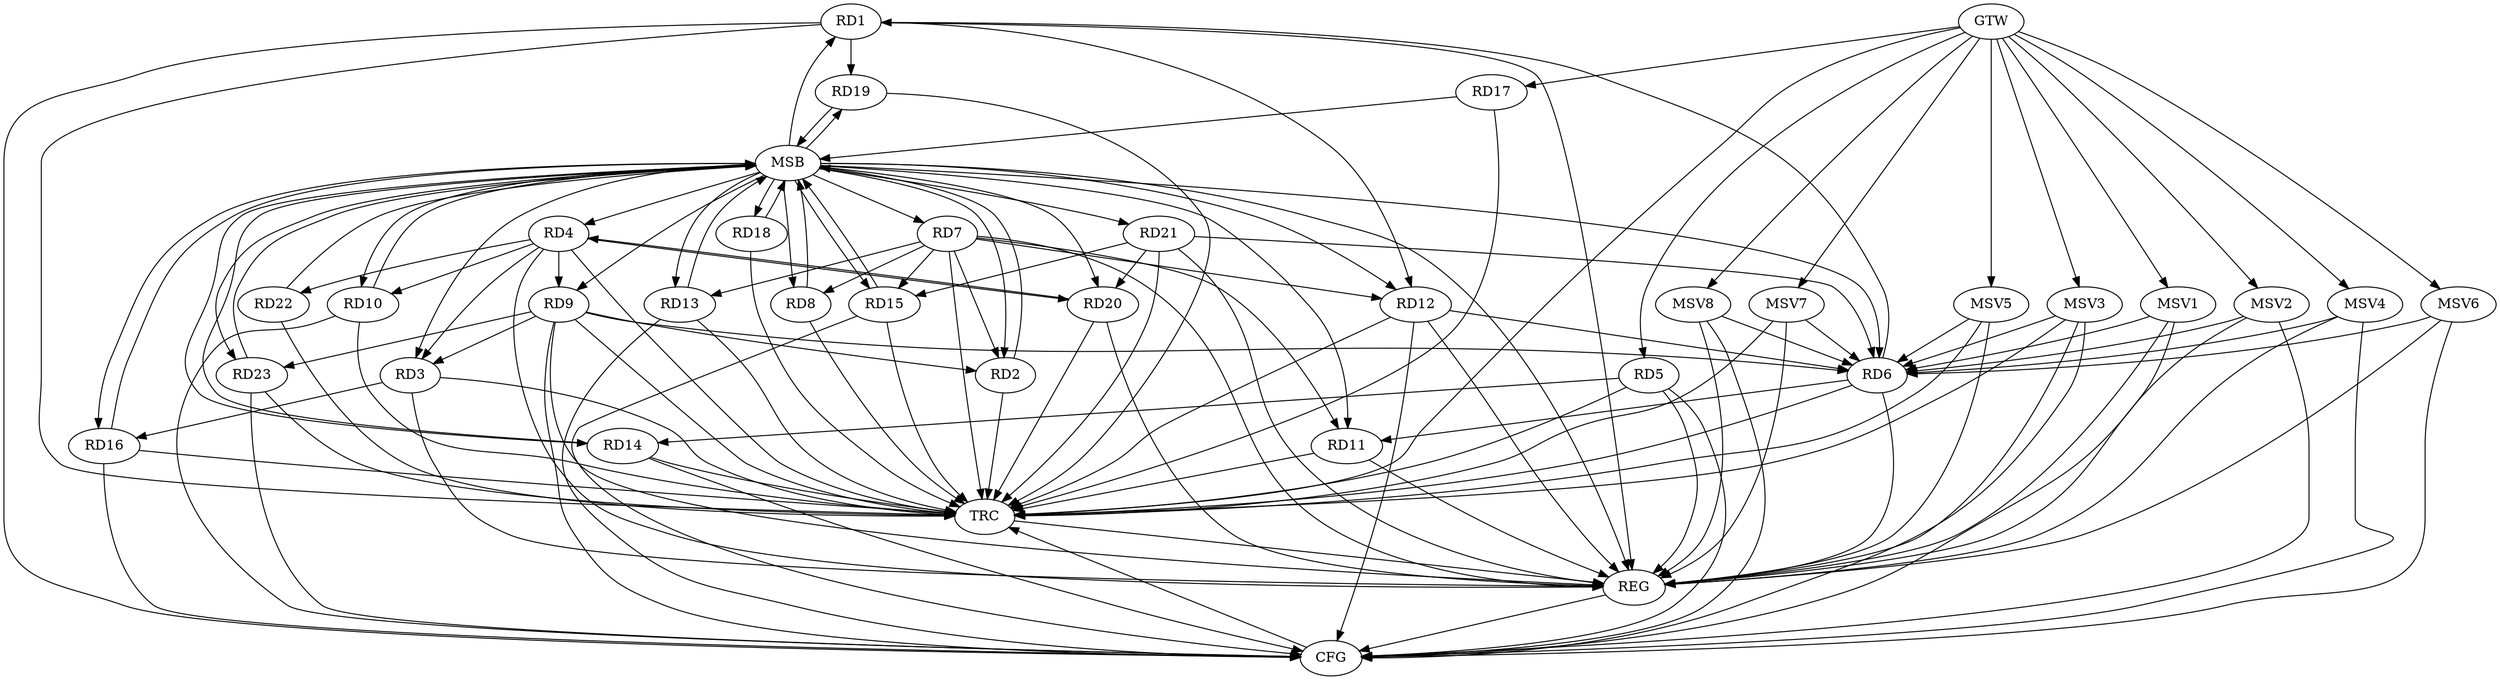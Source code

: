 strict digraph G {
  RD1 [ label="RD1" ];
  RD2 [ label="RD2" ];
  RD3 [ label="RD3" ];
  RD4 [ label="RD4" ];
  RD5 [ label="RD5" ];
  RD6 [ label="RD6" ];
  RD7 [ label="RD7" ];
  RD8 [ label="RD8" ];
  RD9 [ label="RD9" ];
  RD10 [ label="RD10" ];
  RD11 [ label="RD11" ];
  RD12 [ label="RD12" ];
  RD13 [ label="RD13" ];
  RD14 [ label="RD14" ];
  RD15 [ label="RD15" ];
  RD16 [ label="RD16" ];
  RD17 [ label="RD17" ];
  RD18 [ label="RD18" ];
  RD19 [ label="RD19" ];
  RD20 [ label="RD20" ];
  RD21 [ label="RD21" ];
  RD22 [ label="RD22" ];
  RD23 [ label="RD23" ];
  GTW [ label="GTW" ];
  REG [ label="REG" ];
  MSB [ label="MSB" ];
  CFG [ label="CFG" ];
  TRC [ label="TRC" ];
  MSV1 [ label="MSV1" ];
  MSV2 [ label="MSV2" ];
  MSV3 [ label="MSV3" ];
  MSV4 [ label="MSV4" ];
  MSV5 [ label="MSV5" ];
  MSV6 [ label="MSV6" ];
  MSV7 [ label="MSV7" ];
  MSV8 [ label="MSV8" ];
  RD6 -> RD1;
  RD1 -> RD12;
  RD1 -> RD19;
  RD7 -> RD2;
  RD9 -> RD2;
  RD4 -> RD3;
  RD9 -> RD3;
  RD3 -> RD16;
  RD4 -> RD9;
  RD4 -> RD10;
  RD4 -> RD20;
  RD20 -> RD4;
  RD4 -> RD22;
  RD5 -> RD14;
  RD9 -> RD6;
  RD6 -> RD11;
  RD12 -> RD6;
  RD21 -> RD6;
  RD7 -> RD8;
  RD7 -> RD11;
  RD7 -> RD12;
  RD7 -> RD13;
  RD7 -> RD15;
  RD9 -> RD23;
  RD21 -> RD15;
  RD21 -> RD20;
  GTW -> RD5;
  GTW -> RD17;
  RD1 -> REG;
  RD3 -> REG;
  RD4 -> REG;
  RD5 -> REG;
  RD6 -> REG;
  RD7 -> REG;
  RD9 -> REG;
  RD11 -> REG;
  RD12 -> REG;
  RD20 -> REG;
  RD21 -> REG;
  RD2 -> MSB;
  MSB -> RD14;
  MSB -> RD18;
  MSB -> RD23;
  MSB -> REG;
  RD8 -> MSB;
  MSB -> RD9;
  RD10 -> MSB;
  RD13 -> MSB;
  MSB -> RD7;
  MSB -> RD16;
  RD14 -> MSB;
  MSB -> RD2;
  MSB -> RD6;
  MSB -> RD15;
  MSB -> RD21;
  RD15 -> MSB;
  MSB -> RD3;
  MSB -> RD11;
  MSB -> RD13;
  RD16 -> MSB;
  RD17 -> MSB;
  MSB -> RD4;
  MSB -> RD19;
  RD18 -> MSB;
  MSB -> RD20;
  RD19 -> MSB;
  MSB -> RD12;
  RD22 -> MSB;
  MSB -> RD1;
  MSB -> RD8;
  RD23 -> MSB;
  MSB -> RD10;
  RD15 -> CFG;
  RD23 -> CFG;
  RD10 -> CFG;
  RD13 -> CFG;
  RD5 -> CFG;
  RD1 -> CFG;
  RD14 -> CFG;
  RD9 -> CFG;
  RD12 -> CFG;
  RD16 -> CFG;
  REG -> CFG;
  RD1 -> TRC;
  RD2 -> TRC;
  RD3 -> TRC;
  RD4 -> TRC;
  RD5 -> TRC;
  RD6 -> TRC;
  RD7 -> TRC;
  RD8 -> TRC;
  RD9 -> TRC;
  RD10 -> TRC;
  RD11 -> TRC;
  RD12 -> TRC;
  RD13 -> TRC;
  RD14 -> TRC;
  RD15 -> TRC;
  RD16 -> TRC;
  RD17 -> TRC;
  RD18 -> TRC;
  RD19 -> TRC;
  RD20 -> TRC;
  RD21 -> TRC;
  RD22 -> TRC;
  RD23 -> TRC;
  GTW -> TRC;
  CFG -> TRC;
  TRC -> REG;
  MSV1 -> RD6;
  MSV2 -> RD6;
  GTW -> MSV1;
  MSV1 -> REG;
  MSV1 -> CFG;
  GTW -> MSV2;
  MSV2 -> REG;
  MSV2 -> CFG;
  MSV3 -> RD6;
  GTW -> MSV3;
  MSV3 -> REG;
  MSV3 -> TRC;
  MSV3 -> CFG;
  MSV4 -> RD6;
  GTW -> MSV4;
  MSV4 -> REG;
  MSV4 -> CFG;
  MSV5 -> RD6;
  MSV6 -> RD6;
  GTW -> MSV5;
  MSV5 -> REG;
  MSV5 -> TRC;
  GTW -> MSV6;
  MSV6 -> REG;
  MSV6 -> CFG;
  MSV7 -> RD6;
  GTW -> MSV7;
  MSV7 -> REG;
  MSV7 -> TRC;
  MSV8 -> RD6;
  GTW -> MSV8;
  MSV8 -> REG;
  MSV8 -> CFG;
}
